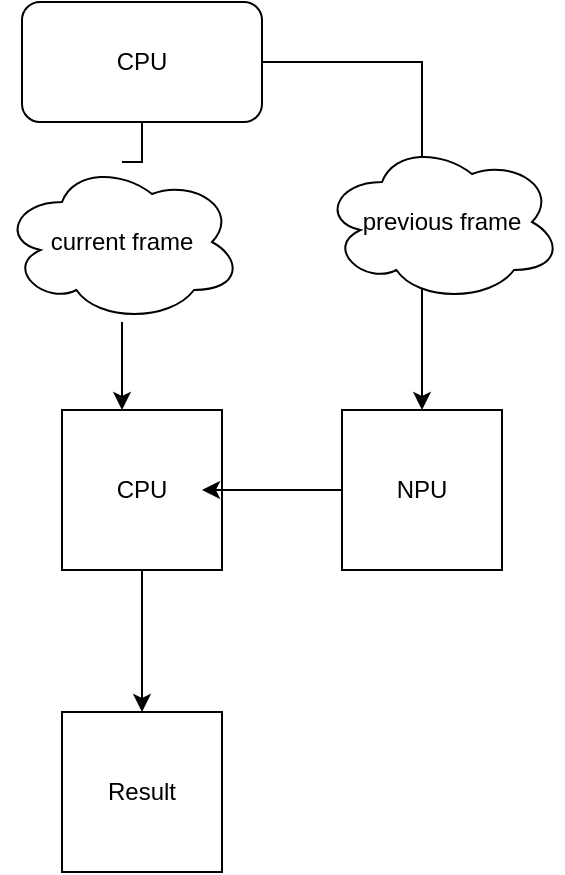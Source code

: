 <mxfile version="16.0.3" type="github"><diagram id="IN1pTiak6L7XG3E2BxsW" name="Page-1"><mxGraphModel dx="2062" dy="1122" grid="1" gridSize="10" guides="1" tooltips="1" connect="1" arrows="1" fold="1" page="1" pageScale="1" pageWidth="827" pageHeight="1169" math="0" shadow="0"><root><mxCell id="0"/><mxCell id="1" parent="0"/><mxCell id="pJ7GhUAAY6QKDMWhL7KP-9" style="edgeStyle=orthogonalEdgeStyle;rounded=0;orthogonalLoop=1;jettySize=auto;html=1;entryX=0.5;entryY=0;entryDx=0;entryDy=0;" parent="1" source="pJ7GhUAAY6QKDMWhL7KP-1" target="pJ7GhUAAY6QKDMWhL7KP-4" edge="1"><mxGeometry relative="1" as="geometry"/></mxCell><mxCell id="pJ7GhUAAY6QKDMWhL7KP-15" style="edgeStyle=orthogonalEdgeStyle;rounded=0;orthogonalLoop=1;jettySize=auto;html=1;startArrow=none;" parent="1" source="pJ7GhUAAY6QKDMWhL7KP-18" target="pJ7GhUAAY6QKDMWhL7KP-2" edge="1"><mxGeometry relative="1" as="geometry"><Array as="points"><mxPoint x="280" y="280"/><mxPoint x="280" y="280"/></Array></mxGeometry></mxCell><mxCell id="pJ7GhUAAY6QKDMWhL7KP-1" value="CPU" style="rounded=1;whiteSpace=wrap;html=1;" parent="1" vertex="1"><mxGeometry x="220" y="150" width="120" height="60" as="geometry"/></mxCell><mxCell id="pJ7GhUAAY6QKDMWhL7KP-12" style="edgeStyle=orthogonalEdgeStyle;rounded=0;orthogonalLoop=1;jettySize=auto;html=1;entryX=0.5;entryY=0;entryDx=0;entryDy=0;" parent="1" source="pJ7GhUAAY6QKDMWhL7KP-2" target="pJ7GhUAAY6QKDMWhL7KP-11" edge="1"><mxGeometry relative="1" as="geometry"/></mxCell><mxCell id="pJ7GhUAAY6QKDMWhL7KP-2" value="CPU" style="whiteSpace=wrap;html=1;aspect=fixed;" parent="1" vertex="1"><mxGeometry x="240" y="354" width="80" height="80" as="geometry"/></mxCell><mxCell id="pJ7GhUAAY6QKDMWhL7KP-10" style="edgeStyle=orthogonalEdgeStyle;rounded=0;orthogonalLoop=1;jettySize=auto;html=1;" parent="1" source="pJ7GhUAAY6QKDMWhL7KP-4" edge="1"><mxGeometry relative="1" as="geometry"><mxPoint x="310" y="394" as="targetPoint"/></mxGeometry></mxCell><mxCell id="pJ7GhUAAY6QKDMWhL7KP-4" value="NPU" style="whiteSpace=wrap;html=1;aspect=fixed;" parent="1" vertex="1"><mxGeometry x="380" y="354" width="80" height="80" as="geometry"/></mxCell><mxCell id="pJ7GhUAAY6QKDMWhL7KP-11" value="Result" style="whiteSpace=wrap;html=1;aspect=fixed;" parent="1" vertex="1"><mxGeometry x="240" y="505" width="80" height="80" as="geometry"/></mxCell><mxCell id="pJ7GhUAAY6QKDMWhL7KP-17" value="previous frame" style="ellipse;shape=cloud;whiteSpace=wrap;html=1;" parent="1" vertex="1"><mxGeometry x="370" y="220" width="120" height="80" as="geometry"/></mxCell><mxCell id="pJ7GhUAAY6QKDMWhL7KP-18" value="current frame" style="ellipse;shape=cloud;whiteSpace=wrap;html=1;" parent="1" vertex="1"><mxGeometry x="210" y="230" width="120" height="80" as="geometry"/></mxCell><mxCell id="pJ7GhUAAY6QKDMWhL7KP-19" value="" style="edgeStyle=orthogonalEdgeStyle;rounded=0;orthogonalLoop=1;jettySize=auto;html=1;endArrow=none;" parent="1" source="pJ7GhUAAY6QKDMWhL7KP-1" target="pJ7GhUAAY6QKDMWhL7KP-18" edge="1"><mxGeometry relative="1" as="geometry"><mxPoint x="280" y="210" as="sourcePoint"/><mxPoint x="280" y="354" as="targetPoint"/><Array as="points"/></mxGeometry></mxCell></root></mxGraphModel></diagram></mxfile>